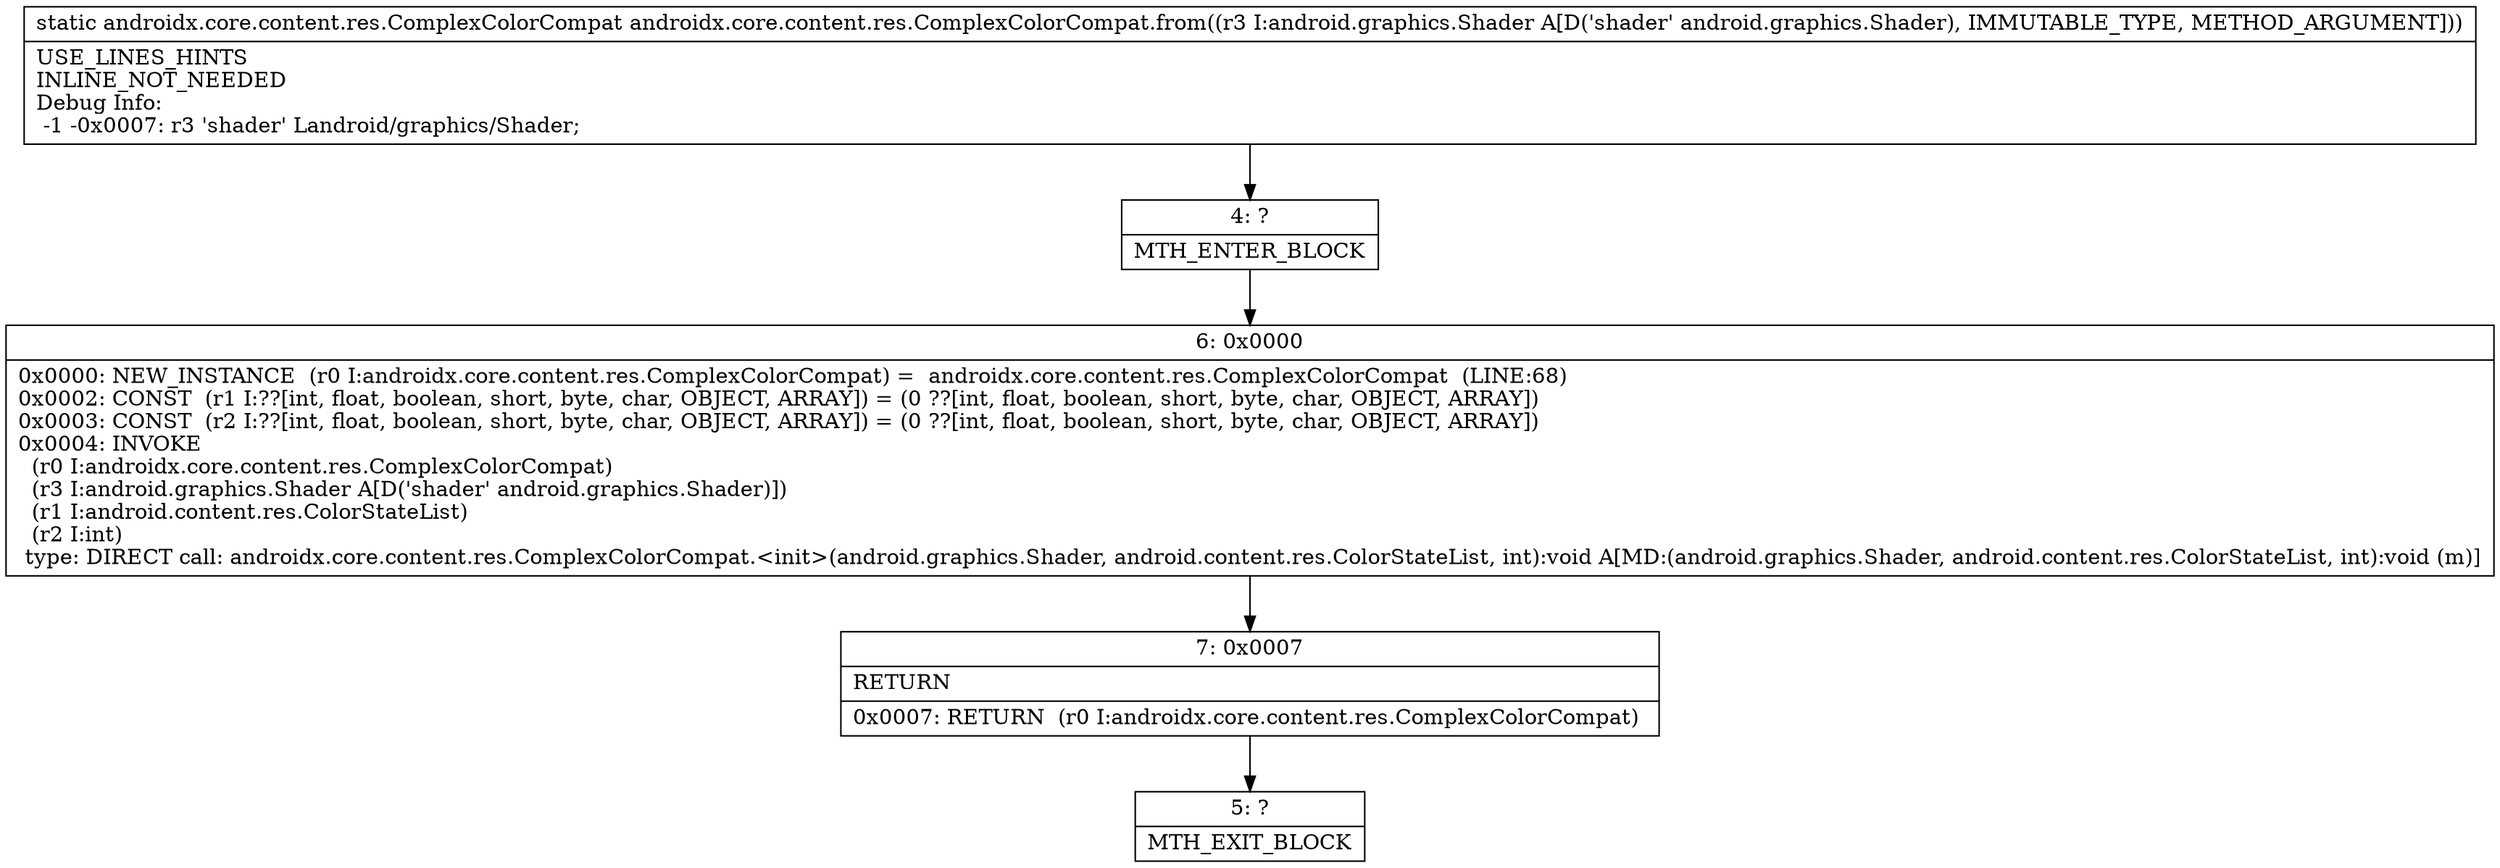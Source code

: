 digraph "CFG forandroidx.core.content.res.ComplexColorCompat.from(Landroid\/graphics\/Shader;)Landroidx\/core\/content\/res\/ComplexColorCompat;" {
Node_4 [shape=record,label="{4\:\ ?|MTH_ENTER_BLOCK\l}"];
Node_6 [shape=record,label="{6\:\ 0x0000|0x0000: NEW_INSTANCE  (r0 I:androidx.core.content.res.ComplexColorCompat) =  androidx.core.content.res.ComplexColorCompat  (LINE:68)\l0x0002: CONST  (r1 I:??[int, float, boolean, short, byte, char, OBJECT, ARRAY]) = (0 ??[int, float, boolean, short, byte, char, OBJECT, ARRAY]) \l0x0003: CONST  (r2 I:??[int, float, boolean, short, byte, char, OBJECT, ARRAY]) = (0 ??[int, float, boolean, short, byte, char, OBJECT, ARRAY]) \l0x0004: INVOKE  \l  (r0 I:androidx.core.content.res.ComplexColorCompat)\l  (r3 I:android.graphics.Shader A[D('shader' android.graphics.Shader)])\l  (r1 I:android.content.res.ColorStateList)\l  (r2 I:int)\l type: DIRECT call: androidx.core.content.res.ComplexColorCompat.\<init\>(android.graphics.Shader, android.content.res.ColorStateList, int):void A[MD:(android.graphics.Shader, android.content.res.ColorStateList, int):void (m)]\l}"];
Node_7 [shape=record,label="{7\:\ 0x0007|RETURN\l|0x0007: RETURN  (r0 I:androidx.core.content.res.ComplexColorCompat) \l}"];
Node_5 [shape=record,label="{5\:\ ?|MTH_EXIT_BLOCK\l}"];
MethodNode[shape=record,label="{static androidx.core.content.res.ComplexColorCompat androidx.core.content.res.ComplexColorCompat.from((r3 I:android.graphics.Shader A[D('shader' android.graphics.Shader), IMMUTABLE_TYPE, METHOD_ARGUMENT]))  | USE_LINES_HINTS\lINLINE_NOT_NEEDED\lDebug Info:\l  \-1 \-0x0007: r3 'shader' Landroid\/graphics\/Shader;\l}"];
MethodNode -> Node_4;Node_4 -> Node_6;
Node_6 -> Node_7;
Node_7 -> Node_5;
}

